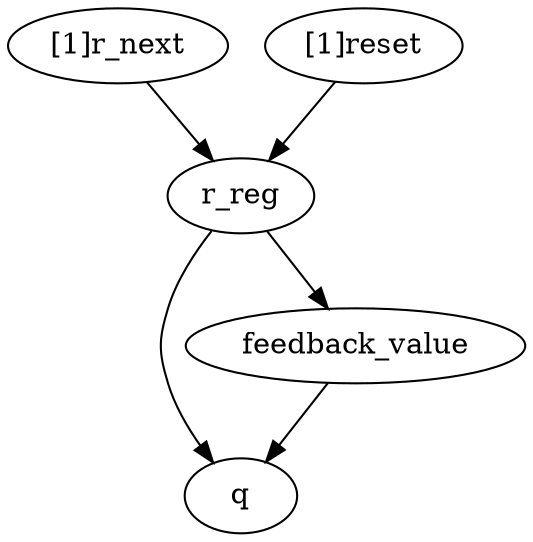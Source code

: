 strict digraph "" {
	q	[complexity=0,
		importance=0.290322430297,
		rank=0.0];
	r_reg	[complexity=6,
		importance=0.741935384114,
		rank=0.123655897352];
	r_reg -> q;
	feedback_value	[complexity=3,
		importance=0.483870629341,
		rank=0.16129020978];
	r_reg -> feedback_value;
	"[1]r_next"	[complexity=8,
		importance=0.870967692057,
		rank=0.108870961507];
	"[1]r_next" -> r_reg;
	"[1]reset"	[complexity=7,
		importance=1.61290307617,
		rank=0.230414725167];
	"[1]reset" -> r_reg;
	feedback_value -> q;
}

